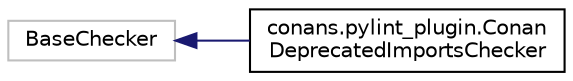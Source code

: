 digraph "Graphical Class Hierarchy"
{
 // LATEX_PDF_SIZE
  edge [fontname="Helvetica",fontsize="10",labelfontname="Helvetica",labelfontsize="10"];
  node [fontname="Helvetica",fontsize="10",shape=record];
  rankdir="LR";
  Node3404 [label="BaseChecker",height=0.2,width=0.4,color="grey75", fillcolor="white", style="filled",tooltip=" "];
  Node3404 -> Node0 [dir="back",color="midnightblue",fontsize="10",style="solid",fontname="Helvetica"];
  Node0 [label="conans.pylint_plugin.Conan\lDeprecatedImportsChecker",height=0.2,width=0.4,color="black", fillcolor="white", style="filled",URL="$classconans_1_1pylint__plugin_1_1ConanDeprecatedImportsChecker.html",tooltip=" "];
}
